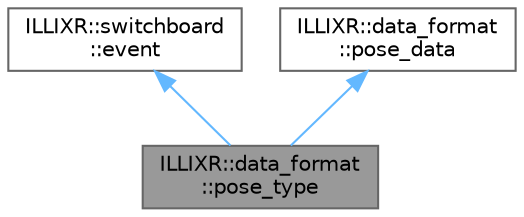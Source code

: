 digraph "ILLIXR::data_format::pose_type"
{
 // LATEX_PDF_SIZE
  bgcolor="transparent";
  edge [fontname=Helvetica,fontsize=10,labelfontname=Helvetica,labelfontsize=10];
  node [fontname=Helvetica,fontsize=10,shape=box,height=0.2,width=0.4];
  Node1 [id="Node000001",label="ILLIXR::data_format\l::pose_type",height=0.2,width=0.4,color="gray40", fillcolor="grey60", style="filled", fontcolor="black",tooltip=" "];
  Node2 -> Node1 [id="edge1_Node000001_Node000002",dir="back",color="steelblue1",style="solid",tooltip=" "];
  Node2 [id="Node000002",label="ILLIXR::switchboard\l::event",height=0.2,width=0.4,color="gray40", fillcolor="white", style="filled",URL="$classILLIXR_1_1switchboard_1_1event.html",tooltip="Virtual class for event types."];
  Node3 -> Node1 [id="edge2_Node000001_Node000003",dir="back",color="steelblue1",style="solid",tooltip=" "];
  Node3 [id="Node000003",label="ILLIXR::data_format\l::pose_data",height=0.2,width=0.4,color="gray40", fillcolor="white", style="filled",URL="$structILLIXR_1_1data__format_1_1pose__data.html",tooltip=" "];
}
